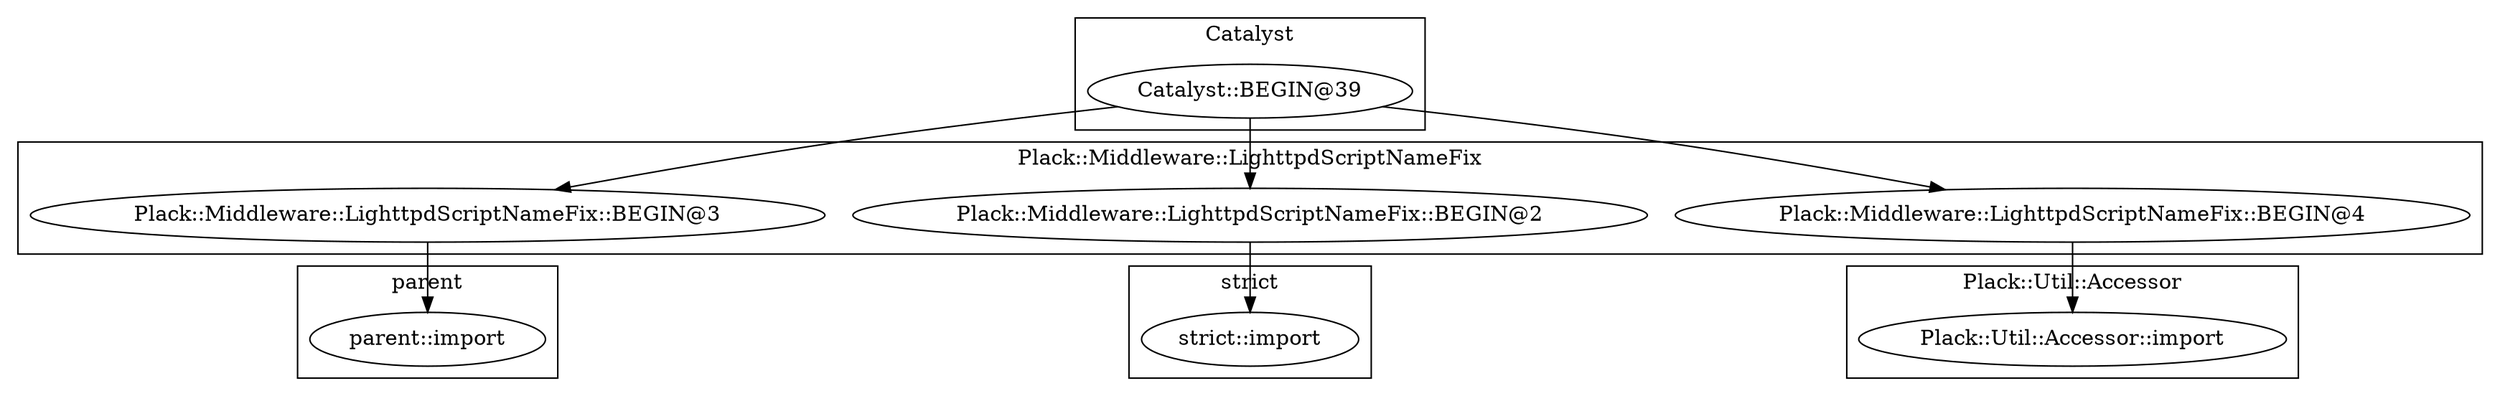 digraph {
graph [overlap=false]
subgraph cluster_Catalyst {
	label="Catalyst";
	"Catalyst::BEGIN@39";
}
subgraph cluster_Plack_Util_Accessor {
	label="Plack::Util::Accessor";
	"Plack::Util::Accessor::import";
}
subgraph cluster_parent {
	label="parent";
	"parent::import";
}
subgraph cluster_strict {
	label="strict";
	"strict::import";
}
subgraph cluster_Plack_Middleware_LighttpdScriptNameFix {
	label="Plack::Middleware::LighttpdScriptNameFix";
	"Plack::Middleware::LighttpdScriptNameFix::BEGIN@3";
	"Plack::Middleware::LighttpdScriptNameFix::BEGIN@2";
	"Plack::Middleware::LighttpdScriptNameFix::BEGIN@4";
}
"Catalyst::BEGIN@39" -> "Plack::Middleware::LighttpdScriptNameFix::BEGIN@2";
"Plack::Middleware::LighttpdScriptNameFix::BEGIN@2" -> "strict::import";
"Catalyst::BEGIN@39" -> "Plack::Middleware::LighttpdScriptNameFix::BEGIN@4";
"Plack::Middleware::LighttpdScriptNameFix::BEGIN@4" -> "Plack::Util::Accessor::import";
"Plack::Middleware::LighttpdScriptNameFix::BEGIN@3" -> "parent::import";
"Catalyst::BEGIN@39" -> "Plack::Middleware::LighttpdScriptNameFix::BEGIN@3";
}
